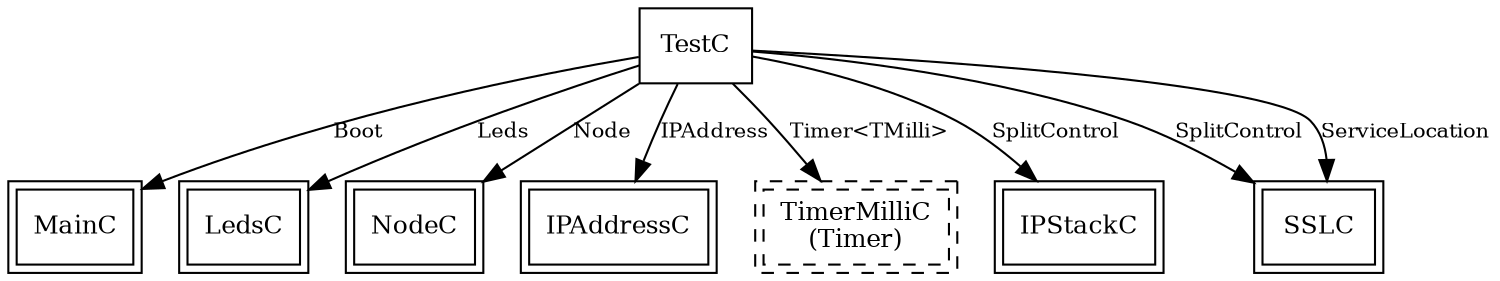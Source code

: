 digraph "TestAppC" {
  "TestC" [fontsize=12, shape=box, URL="../chtml/TestC.html"];
  "MainC" [fontsize=12, shape=box,peripheries=2, URL="../chtml/tos.system.MainC.html"];
  "TestC" [fontsize=12, shape=box, URL="../chtml/TestC.html"];
  "LedsC" [fontsize=12, shape=box,peripheries=2, URL="../chtml/tos.system.LedsC.html"];
  "TestC" [fontsize=12, shape=box, URL="../chtml/TestC.html"];
  "NodeC" [fontsize=12, shape=box,peripheries=2, URL="../chtml/NodeC.html"];
  "TestC" [fontsize=12, shape=box, URL="../chtml/TestC.html"];
  "IPAddressC" [fontsize=12, shape=box,peripheries=2, URL="../chtml/tos.lib.net.blip.IPAddressC.html"];
  "TestC" [fontsize=12, shape=box, URL="../chtml/TestC.html"];
  "TestAppC.Timer" [fontsize=12, shape=box,peripheries=2, style=dashed, label="TimerMilliC\n(Timer)", URL="../chtml/tos.system.TimerMilliC.html"];
  "TestC" [fontsize=12, shape=box, URL="../chtml/TestC.html"];
  "IPStackC" [fontsize=12, shape=box,peripheries=2, URL="../chtml/tos.lib.net.blip.IPStackC.html"];
  "TestC" [fontsize=12, shape=box, URL="../chtml/TestC.html"];
  "SSLC" [fontsize=12, shape=box,peripheries=2, URL="../chtml/SSLC.html"];
  "TestC" [fontsize=12, shape=box, URL="../chtml/TestC.html"];
  "SSLC" [fontsize=12, shape=box,peripheries=2, URL="../chtml/SSLC.html"];
  "TestC" -> "MainC" [label="Boot", URL="../ihtml/tos.interfaces.Boot.html", fontsize=10];
  "TestC" -> "LedsC" [label="Leds", URL="../ihtml/tos.interfaces.Leds.html", fontsize=10];
  "TestC" -> "NodeC" [label="Node", URL="../ihtml/Node.html", fontsize=10];
  "TestC" -> "IPAddressC" [label="IPAddress", URL="../ihtml/tos.lib.net.blip.interfaces.IPAddress.html", fontsize=10];
  "TestC" -> "TestAppC.Timer" [label="Timer<TMilli>", URL="../ihtml/tos.lib.timer.Timer.html", fontsize=10];
  "TestC" -> "IPStackC" [label="SplitControl", URL="../ihtml/tos.interfaces.SplitControl.html", fontsize=10];
  "TestC" -> "SSLC" [label="SplitControl", URL="../ihtml/tos.interfaces.SplitControl.html", fontsize=10];
  "TestC" -> "SSLC" [label="ServiceLocation", URL="../ihtml/ServiceLocation.html", fontsize=10];
}
